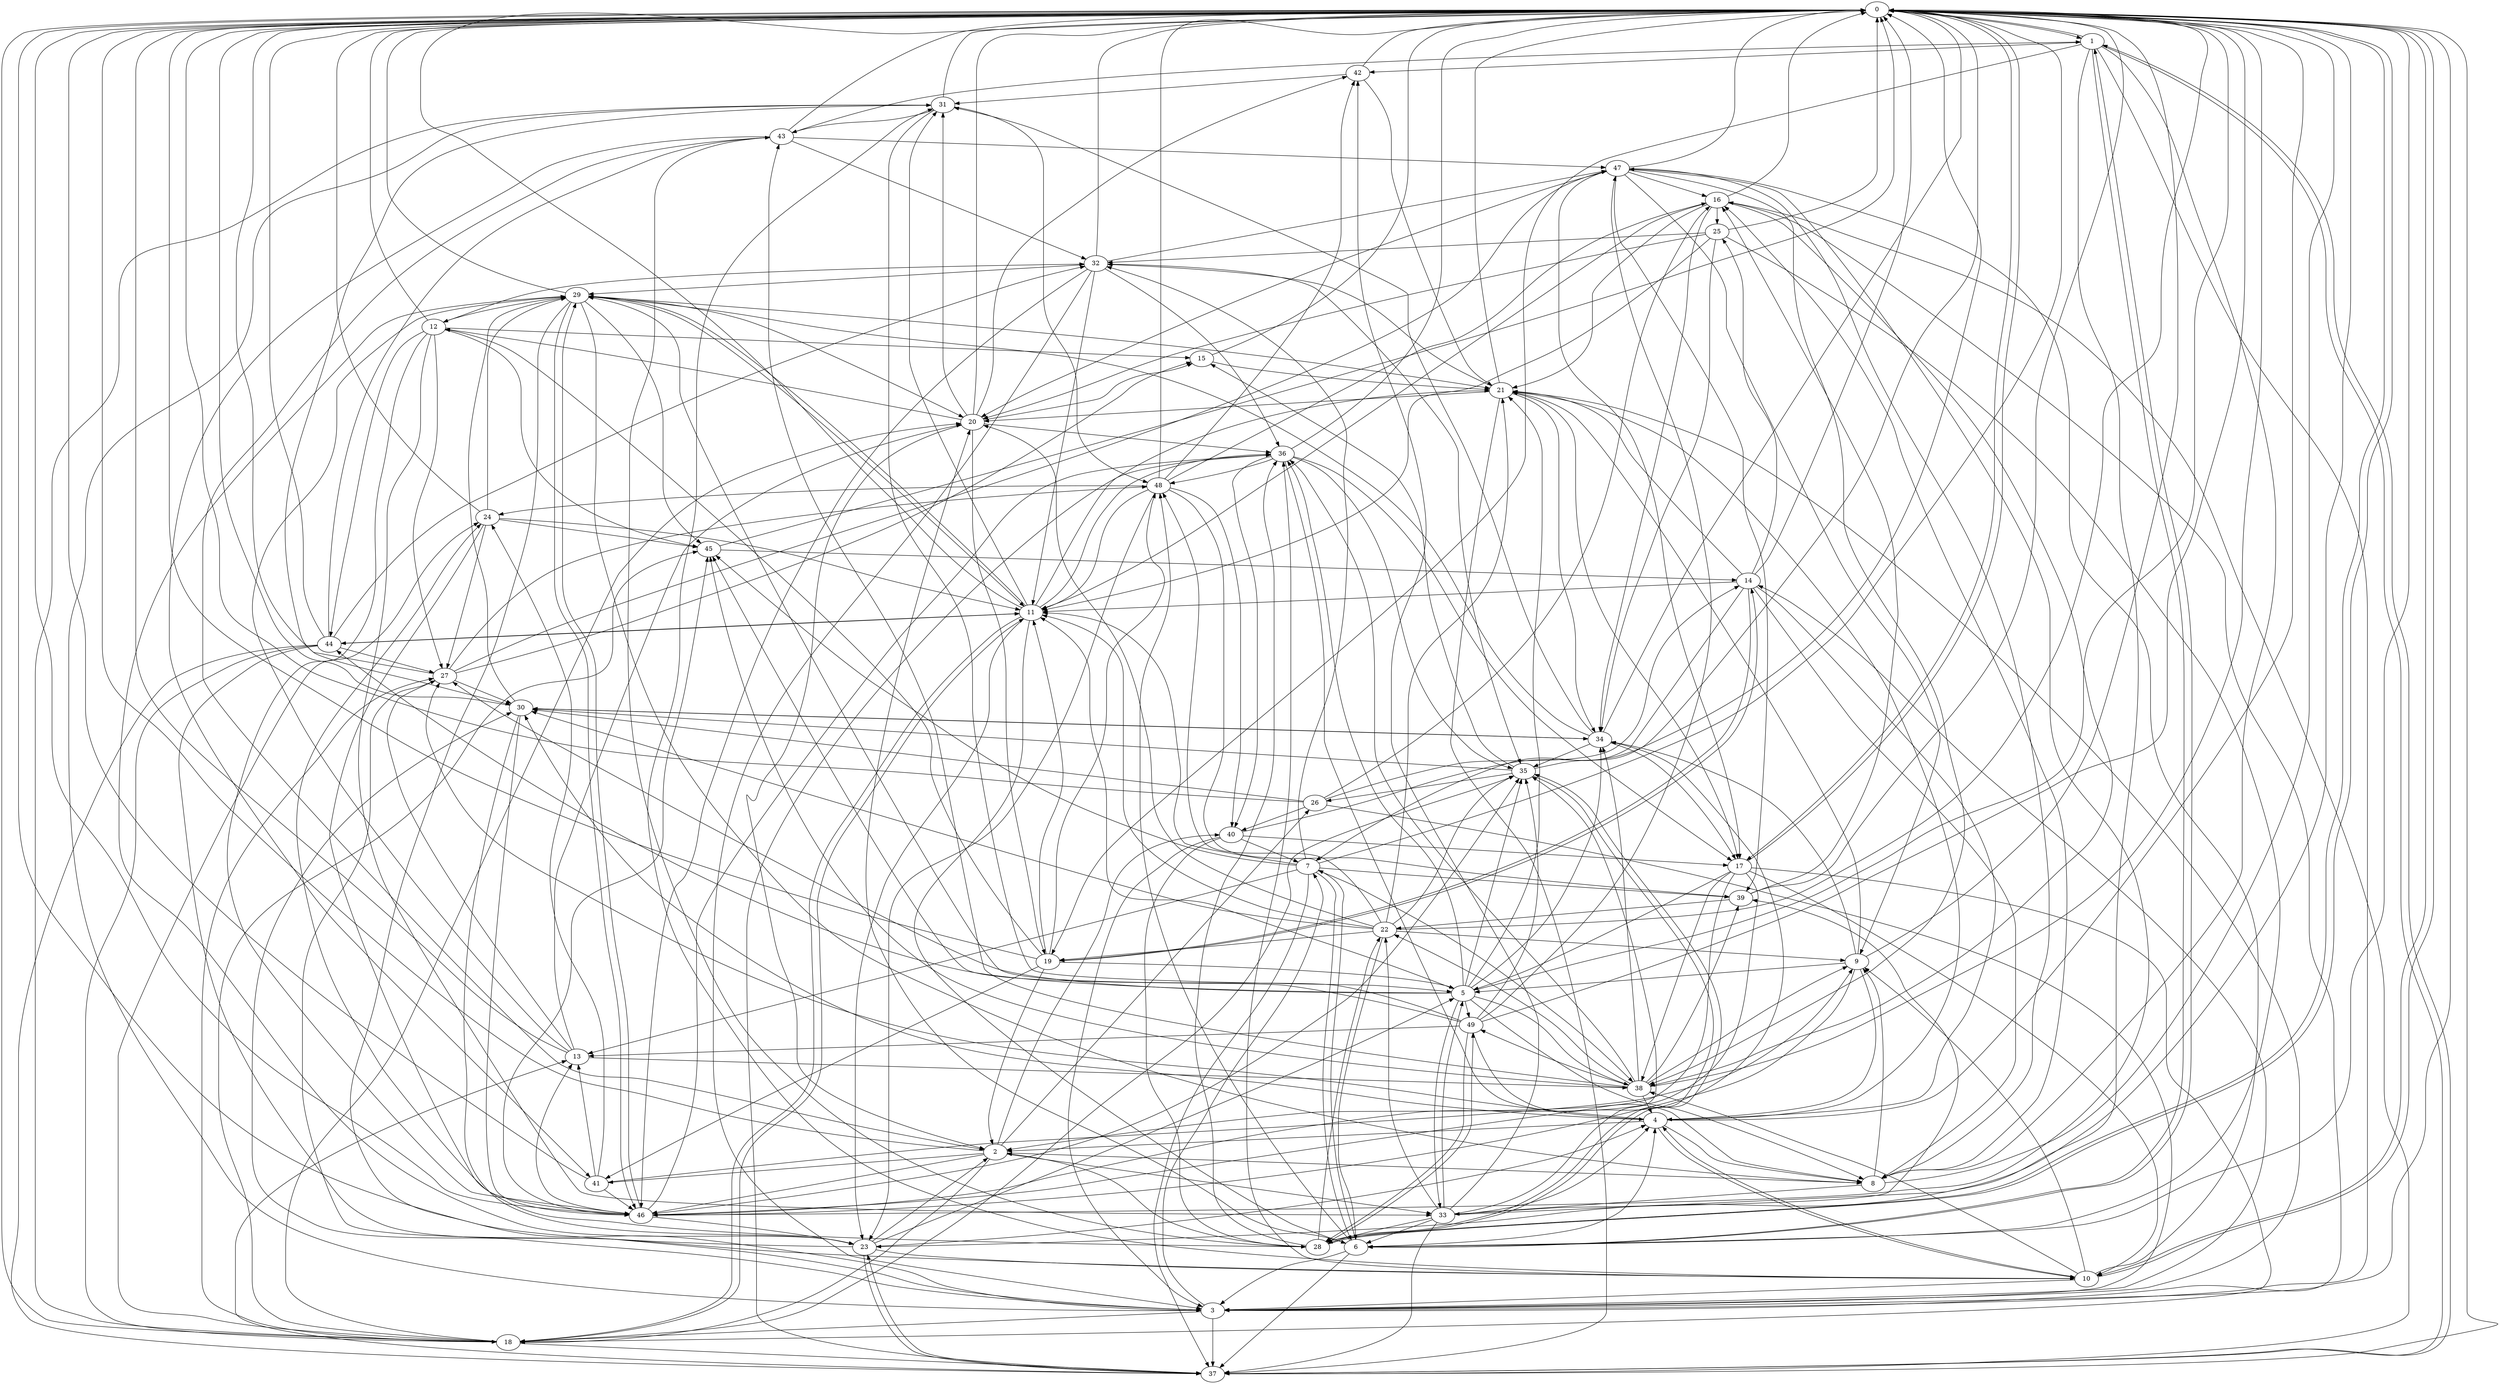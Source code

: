 strict digraph "" {
	0	 [component_delay=3];
	1	 [component_delay=3];
	0 -> 1	 [wire_delay=1];
	10	 [component_delay=3];
	0 -> 10	 [wire_delay=1];
	17	 [component_delay=3];
	0 -> 17	 [wire_delay=1];
	28	 [component_delay=3];
	0 -> 28	 [wire_delay=1];
	1 -> 0	 [wire_delay=1];
	3	 [component_delay=3];
	1 -> 3	 [wire_delay=1];
	6	 [component_delay=3];
	1 -> 6	 [wire_delay=1];
	8	 [component_delay=3];
	1 -> 8	 [wire_delay=1];
	19	 [component_delay=3];
	1 -> 19	 [wire_delay=1];
	23	 [component_delay=3];
	1 -> 23	 [wire_delay=1];
	37	 [component_delay=3];
	1 -> 37	 [wire_delay=1];
	42	 [component_delay=3];
	1 -> 42	 [wire_delay=1];
	2	 [component_delay=3];
	2 -> 0	 [wire_delay=1];
	2 -> 8	 [wire_delay=1];
	18	 [component_delay=3];
	2 -> 18	 [wire_delay=1];
	26	 [component_delay=3];
	2 -> 26	 [wire_delay=1];
	33	 [component_delay=3];
	2 -> 33	 [wire_delay=1];
	40	 [component_delay=3];
	2 -> 40	 [wire_delay=1];
	41	 [component_delay=3];
	2 -> 41	 [wire_delay=1];
	46	 [component_delay=3];
	2 -> 46	 [wire_delay=1];
	3 -> 0	 [wire_delay=1];
	7	 [component_delay=3];
	3 -> 7	 [wire_delay=1];
	14	 [component_delay=3];
	3 -> 14	 [wire_delay=1];
	3 -> 18	 [wire_delay=1];
	21	 [component_delay=3];
	3 -> 21	 [wire_delay=1];
	30	 [component_delay=3];
	3 -> 30	 [wire_delay=1];
	31	 [component_delay=3];
	3 -> 31	 [wire_delay=1];
	3 -> 37	 [wire_delay=1];
	4	 [component_delay=3];
	4 -> 0	 [wire_delay=1];
	4 -> 2	 [wire_delay=1];
	4 -> 8	 [wire_delay=1];
	4 -> 10	 [wire_delay=1];
	4 -> 21	 [wire_delay=1];
	27	 [component_delay=3];
	4 -> 27	 [wire_delay=1];
	4 -> 30	 [wire_delay=1];
	5	 [component_delay=3];
	5 -> 0	 [wire_delay=1];
	5 -> 8	 [wire_delay=1];
	11	 [component_delay=3];
	5 -> 11	 [wire_delay=1];
	5 -> 21	 [wire_delay=1];
	5 -> 27	 [wire_delay=1];
	5 -> 33	 [wire_delay=1];
	34	 [component_delay=3];
	5 -> 34	 [wire_delay=1];
	35	 [component_delay=3];
	5 -> 35	 [wire_delay=1];
	36	 [component_delay=3];
	5 -> 36	 [wire_delay=1];
	38	 [component_delay=3];
	5 -> 38	 [wire_delay=1];
	44	 [component_delay=3];
	5 -> 44	 [wire_delay=1];
	49	 [component_delay=3];
	5 -> 49	 [wire_delay=1];
	6 -> 0	 [wire_delay=1];
	6 -> 1	 [wire_delay=1];
	6 -> 3	 [wire_delay=1];
	6 -> 4	 [wire_delay=1];
	6 -> 7	 [wire_delay=1];
	20	 [component_delay=3];
	6 -> 20	 [wire_delay=1];
	6 -> 37	 [wire_delay=1];
	48	 [component_delay=3];
	6 -> 48	 [wire_delay=1];
	7 -> 0	 [wire_delay=1];
	7 -> 6	 [wire_delay=1];
	7 -> 11	 [wire_delay=1];
	13	 [component_delay=3];
	7 -> 13	 [wire_delay=1];
	32	 [component_delay=3];
	7 -> 32	 [wire_delay=1];
	7 -> 37	 [wire_delay=1];
	7 -> 38	 [wire_delay=1];
	39	 [component_delay=3];
	7 -> 39	 [wire_delay=1];
	45	 [component_delay=3];
	7 -> 45	 [wire_delay=1];
	8 -> 0	 [wire_delay=1];
	9	 [component_delay=3];
	8 -> 9	 [wire_delay=1];
	16	 [component_delay=3];
	8 -> 16	 [wire_delay=1];
	8 -> 33	 [wire_delay=1];
	9 -> 0	 [wire_delay=1];
	9 -> 4	 [wire_delay=1];
	9 -> 5	 [wire_delay=1];
	9 -> 21	 [wire_delay=1];
	9 -> 34	 [wire_delay=1];
	9 -> 46	 [wire_delay=1];
	10 -> 0	 [wire_delay=1];
	10 -> 3	 [wire_delay=1];
	10 -> 4	 [wire_delay=1];
	10 -> 9	 [wire_delay=1];
	10 -> 31	 [wire_delay=1];
	10 -> 36	 [wire_delay=1];
	10 -> 38	 [wire_delay=1];
	47	 [component_delay=3];
	10 -> 47	 [wire_delay=1];
	11 -> 0	 [wire_delay=1];
	11 -> 6	 [wire_delay=1];
	11 -> 18	 [wire_delay=1];
	11 -> 21	 [wire_delay=1];
	11 -> 23	 [wire_delay=1];
	29	 [component_delay=3];
	11 -> 29	 [wire_delay=1];
	11 -> 31	 [wire_delay=1];
	11 -> 36	 [wire_delay=1];
	11 -> 44	 [wire_delay=1];
	12	 [component_delay=3];
	12 -> 0	 [wire_delay=1];
	15	 [component_delay=3];
	12 -> 15	 [wire_delay=1];
	12 -> 27	 [wire_delay=1];
	12 -> 32	 [wire_delay=1];
	12 -> 33	 [wire_delay=1];
	12 -> 44	 [wire_delay=1];
	12 -> 45	 [wire_delay=1];
	12 -> 46	 [wire_delay=1];
	13 -> 0	 [wire_delay=1];
	13 -> 20	 [wire_delay=1];
	13 -> 27	 [wire_delay=1];
	13 -> 29	 [wire_delay=1];
	13 -> 38	 [wire_delay=1];
	14 -> 0	 [wire_delay=1];
	14 -> 4	 [wire_delay=1];
	14 -> 7	 [wire_delay=1];
	14 -> 8	 [wire_delay=1];
	14 -> 11	 [wire_delay=1];
	14 -> 19	 [wire_delay=1];
	14 -> 21	 [wire_delay=1];
	25	 [component_delay=3];
	14 -> 25	 [wire_delay=1];
	15 -> 0	 [wire_delay=1];
	15 -> 21	 [wire_delay=1];
	16 -> 0	 [wire_delay=1];
	16 -> 3	 [wire_delay=1];
	16 -> 11	 [wire_delay=1];
	16 -> 21	 [wire_delay=1];
	16 -> 25	 [wire_delay=1];
	16 -> 34	 [wire_delay=1];
	16 -> 38	 [wire_delay=1];
	17 -> 0	 [wire_delay=1];
	17 -> 2	 [wire_delay=1];
	17 -> 5	 [wire_delay=1];
	17 -> 10	 [wire_delay=1];
	17 -> 18	 [wire_delay=1];
	17 -> 38	 [wire_delay=1];
	17 -> 46	 [wire_delay=1];
	18 -> 0	 [wire_delay=1];
	18 -> 11	 [wire_delay=1];
	18 -> 20	 [wire_delay=1];
	24	 [component_delay=3];
	18 -> 24	 [wire_delay=1];
	18 -> 27	 [wire_delay=1];
	18 -> 35	 [wire_delay=1];
	18 -> 37	 [wire_delay=1];
	18 -> 45	 [wire_delay=1];
	19 -> 0	 [wire_delay=1];
	19 -> 2	 [wire_delay=1];
	19 -> 5	 [wire_delay=1];
	19 -> 11	 [wire_delay=1];
	19 -> 12	 [wire_delay=1];
	19 -> 14	 [wire_delay=1];
	19 -> 41	 [wire_delay=1];
	19 -> 48	 [wire_delay=1];
	20 -> 0	 [wire_delay=1];
	20 -> 2	 [wire_delay=1];
	20 -> 12	 [wire_delay=1];
	20 -> 15	 [wire_delay=1];
	20 -> 19	 [wire_delay=1];
	20 -> 31	 [wire_delay=1];
	20 -> 36	 [wire_delay=1];
	20 -> 42	 [wire_delay=1];
	21 -> 0	 [wire_delay=1];
	21 -> 17	 [wire_delay=1];
	21 -> 20	 [wire_delay=1];
	21 -> 32	 [wire_delay=1];
	21 -> 34	 [wire_delay=1];
	21 -> 37	 [wire_delay=1];
	22	 [component_delay=3];
	22 -> 0	 [wire_delay=1];
	22 -> 6	 [wire_delay=1];
	22 -> 9	 [wire_delay=1];
	22 -> 11	 [wire_delay=1];
	22 -> 19	 [wire_delay=1];
	22 -> 20	 [wire_delay=1];
	22 -> 21	 [wire_delay=1];
	22 -> 30	 [wire_delay=1];
	22 -> 35	 [wire_delay=1];
	22 -> 48	 [wire_delay=1];
	23 -> 0	 [wire_delay=1];
	23 -> 2	 [wire_delay=1];
	23 -> 4	 [wire_delay=1];
	23 -> 5	 [wire_delay=1];
	23 -> 10	 [wire_delay=1];
	23 -> 29	 [wire_delay=1];
	23 -> 37	 [wire_delay=1];
	24 -> 0	 [wire_delay=1];
	24 -> 11	 [wire_delay=1];
	24 -> 27	 [wire_delay=1];
	24 -> 28	 [wire_delay=1];
	24 -> 29	 [wire_delay=1];
	24 -> 45	 [wire_delay=1];
	25 -> 0	 [wire_delay=1];
	25 -> 6	 [wire_delay=1];
	25 -> 11	 [wire_delay=1];
	25 -> 20	 [wire_delay=1];
	25 -> 32	 [wire_delay=1];
	25 -> 34	 [wire_delay=1];
	26 -> 0	 [wire_delay=1];
	26 -> 3	 [wire_delay=1];
	26 -> 14	 [wire_delay=1];
	26 -> 16	 [wire_delay=1];
	26 -> 30	 [wire_delay=1];
	26 -> 40	 [wire_delay=1];
	27 -> 0	 [wire_delay=1];
	27 -> 3	 [wire_delay=1];
	27 -> 15	 [wire_delay=1];
	27 -> 30	 [wire_delay=1];
	27 -> 47	 [wire_delay=1];
	27 -> 48	 [wire_delay=1];
	28 -> 0	 [wire_delay=1];
	28 -> 2	 [wire_delay=1];
	28 -> 22	 [wire_delay=1];
	28 -> 35	 [wire_delay=1];
	28 -> 36	 [wire_delay=1];
	43	 [component_delay=3];
	28 -> 43	 [wire_delay=1];
	28 -> 49	 [wire_delay=1];
	29 -> 0	 [wire_delay=1];
	29 -> 3	 [wire_delay=1];
	29 -> 8	 [wire_delay=1];
	29 -> 11	 [wire_delay=1];
	29 -> 12	 [wire_delay=1];
	29 -> 20	 [wire_delay=1];
	29 -> 21	 [wire_delay=1];
	29 -> 45	 [wire_delay=1];
	29 -> 46	 [wire_delay=1];
	30 -> 0	 [wire_delay=1];
	30 -> 23	 [wire_delay=1];
	30 -> 29	 [wire_delay=1];
	30 -> 34	 [wire_delay=1];
	30 -> 46	 [wire_delay=1];
	31 -> 0	 [wire_delay=1];
	31 -> 5	 [wire_delay=1];
	31 -> 18	 [wire_delay=1];
	31 -> 30	 [wire_delay=1];
	31 -> 43	 [wire_delay=1];
	31 -> 48	 [wire_delay=1];
	32 -> 0	 [wire_delay=1];
	32 -> 3	 [wire_delay=1];
	32 -> 11	 [wire_delay=1];
	32 -> 29	 [wire_delay=1];
	32 -> 35	 [wire_delay=1];
	32 -> 36	 [wire_delay=1];
	32 -> 46	 [wire_delay=1];
	32 -> 47	 [wire_delay=1];
	33 -> 0	 [wire_delay=1];
	33 -> 4	 [wire_delay=1];
	33 -> 5	 [wire_delay=1];
	33 -> 6	 [wire_delay=1];
	33 -> 22	 [wire_delay=1];
	33 -> 28	 [wire_delay=1];
	33 -> 35	 [wire_delay=1];
	33 -> 37	 [wire_delay=1];
	33 -> 39	 [wire_delay=1];
	33 -> 42	 [wire_delay=1];
	34 -> 0	 [wire_delay=1];
	34 -> 17	 [wire_delay=1];
	34 -> 29	 [wire_delay=1];
	34 -> 30	 [wire_delay=1];
	34 -> 31	 [wire_delay=1];
	34 -> 35	 [wire_delay=1];
	35 -> 0	 [wire_delay=1];
	35 -> 15	 [wire_delay=1];
	35 -> 26	 [wire_delay=1];
	35 -> 28	 [wire_delay=1];
	35 -> 30	 [wire_delay=1];
	36 -> 0	 [wire_delay=1];
	36 -> 4	 [wire_delay=1];
	36 -> 17	 [wire_delay=1];
	36 -> 35	 [wire_delay=1];
	36 -> 40	 [wire_delay=1];
	36 -> 48	 [wire_delay=1];
	37 -> 0	 [wire_delay=1];
	37 -> 1	 [wire_delay=1];
	37 -> 13	 [wire_delay=1];
	37 -> 16	 [wire_delay=1];
	37 -> 23	 [wire_delay=1];
	37 -> 36	 [wire_delay=1];
	38 -> 0	 [wire_delay=1];
	38 -> 4	 [wire_delay=1];
	38 -> 9	 [wire_delay=1];
	38 -> 22	 [wire_delay=1];
	38 -> 34	 [wire_delay=1];
	38 -> 36	 [wire_delay=1];
	38 -> 39	 [wire_delay=1];
	38 -> 43	 [wire_delay=1];
	38 -> 45	 [wire_delay=1];
	38 -> 49	 [wire_delay=1];
	39 -> 0	 [wire_delay=1];
	39 -> 16	 [wire_delay=1];
	39 -> 22	 [wire_delay=1];
	40 -> 0	 [wire_delay=1];
	40 -> 3	 [wire_delay=1];
	40 -> 7	 [wire_delay=1];
	40 -> 17	 [wire_delay=1];
	40 -> 28	 [wire_delay=1];
	41 -> 0	 [wire_delay=1];
	41 -> 9	 [wire_delay=1];
	41 -> 13	 [wire_delay=1];
	41 -> 24	 [wire_delay=1];
	41 -> 46	 [wire_delay=1];
	42 -> 0	 [wire_delay=1];
	42 -> 21	 [wire_delay=1];
	42 -> 31	 [wire_delay=1];
	43 -> 0	 [wire_delay=1];
	43 -> 1	 [wire_delay=1];
	43 -> 2	 [wire_delay=1];
	43 -> 32	 [wire_delay=1];
	43 -> 41	 [wire_delay=1];
	43 -> 47	 [wire_delay=1];
	44 -> 0	 [wire_delay=1];
	44 -> 10	 [wire_delay=1];
	44 -> 11	 [wire_delay=1];
	44 -> 18	 [wire_delay=1];
	44 -> 27	 [wire_delay=1];
	44 -> 32	 [wire_delay=1];
	44 -> 37	 [wire_delay=1];
	44 -> 43	 [wire_delay=1];
	45 -> 0	 [wire_delay=1];
	45 -> 14	 [wire_delay=1];
	46 -> 0	 [wire_delay=1];
	46 -> 13	 [wire_delay=1];
	46 -> 23	 [wire_delay=1];
	46 -> 24	 [wire_delay=1];
	46 -> 29	 [wire_delay=1];
	46 -> 34	 [wire_delay=1];
	46 -> 35	 [wire_delay=1];
	46 -> 36	 [wire_delay=1];
	46 -> 45	 [wire_delay=1];
	47 -> 0	 [wire_delay=1];
	47 -> 8	 [wire_delay=1];
	47 -> 9	 [wire_delay=1];
	47 -> 16	 [wire_delay=1];
	47 -> 17	 [wire_delay=1];
	47 -> 20	 [wire_delay=1];
	47 -> 38	 [wire_delay=1];
	47 -> 39	 [wire_delay=1];
	47 -> 46	 [wire_delay=1];
	48 -> 0	 [wire_delay=1];
	48 -> 11	 [wire_delay=1];
	48 -> 16	 [wire_delay=1];
	48 -> 23	 [wire_delay=1];
	48 -> 24	 [wire_delay=1];
	48 -> 39	 [wire_delay=1];
	48 -> 40	 [wire_delay=1];
	48 -> 42	 [wire_delay=1];
	49 -> 0	 [wire_delay=1];
	49 -> 8	 [wire_delay=1];
	49 -> 13	 [wire_delay=1];
	49 -> 28	 [wire_delay=1];
	49 -> 29	 [wire_delay=1];
	49 -> 35	 [wire_delay=1];
	49 -> 45	 [wire_delay=1];
	49 -> 47	 [wire_delay=1];
}

